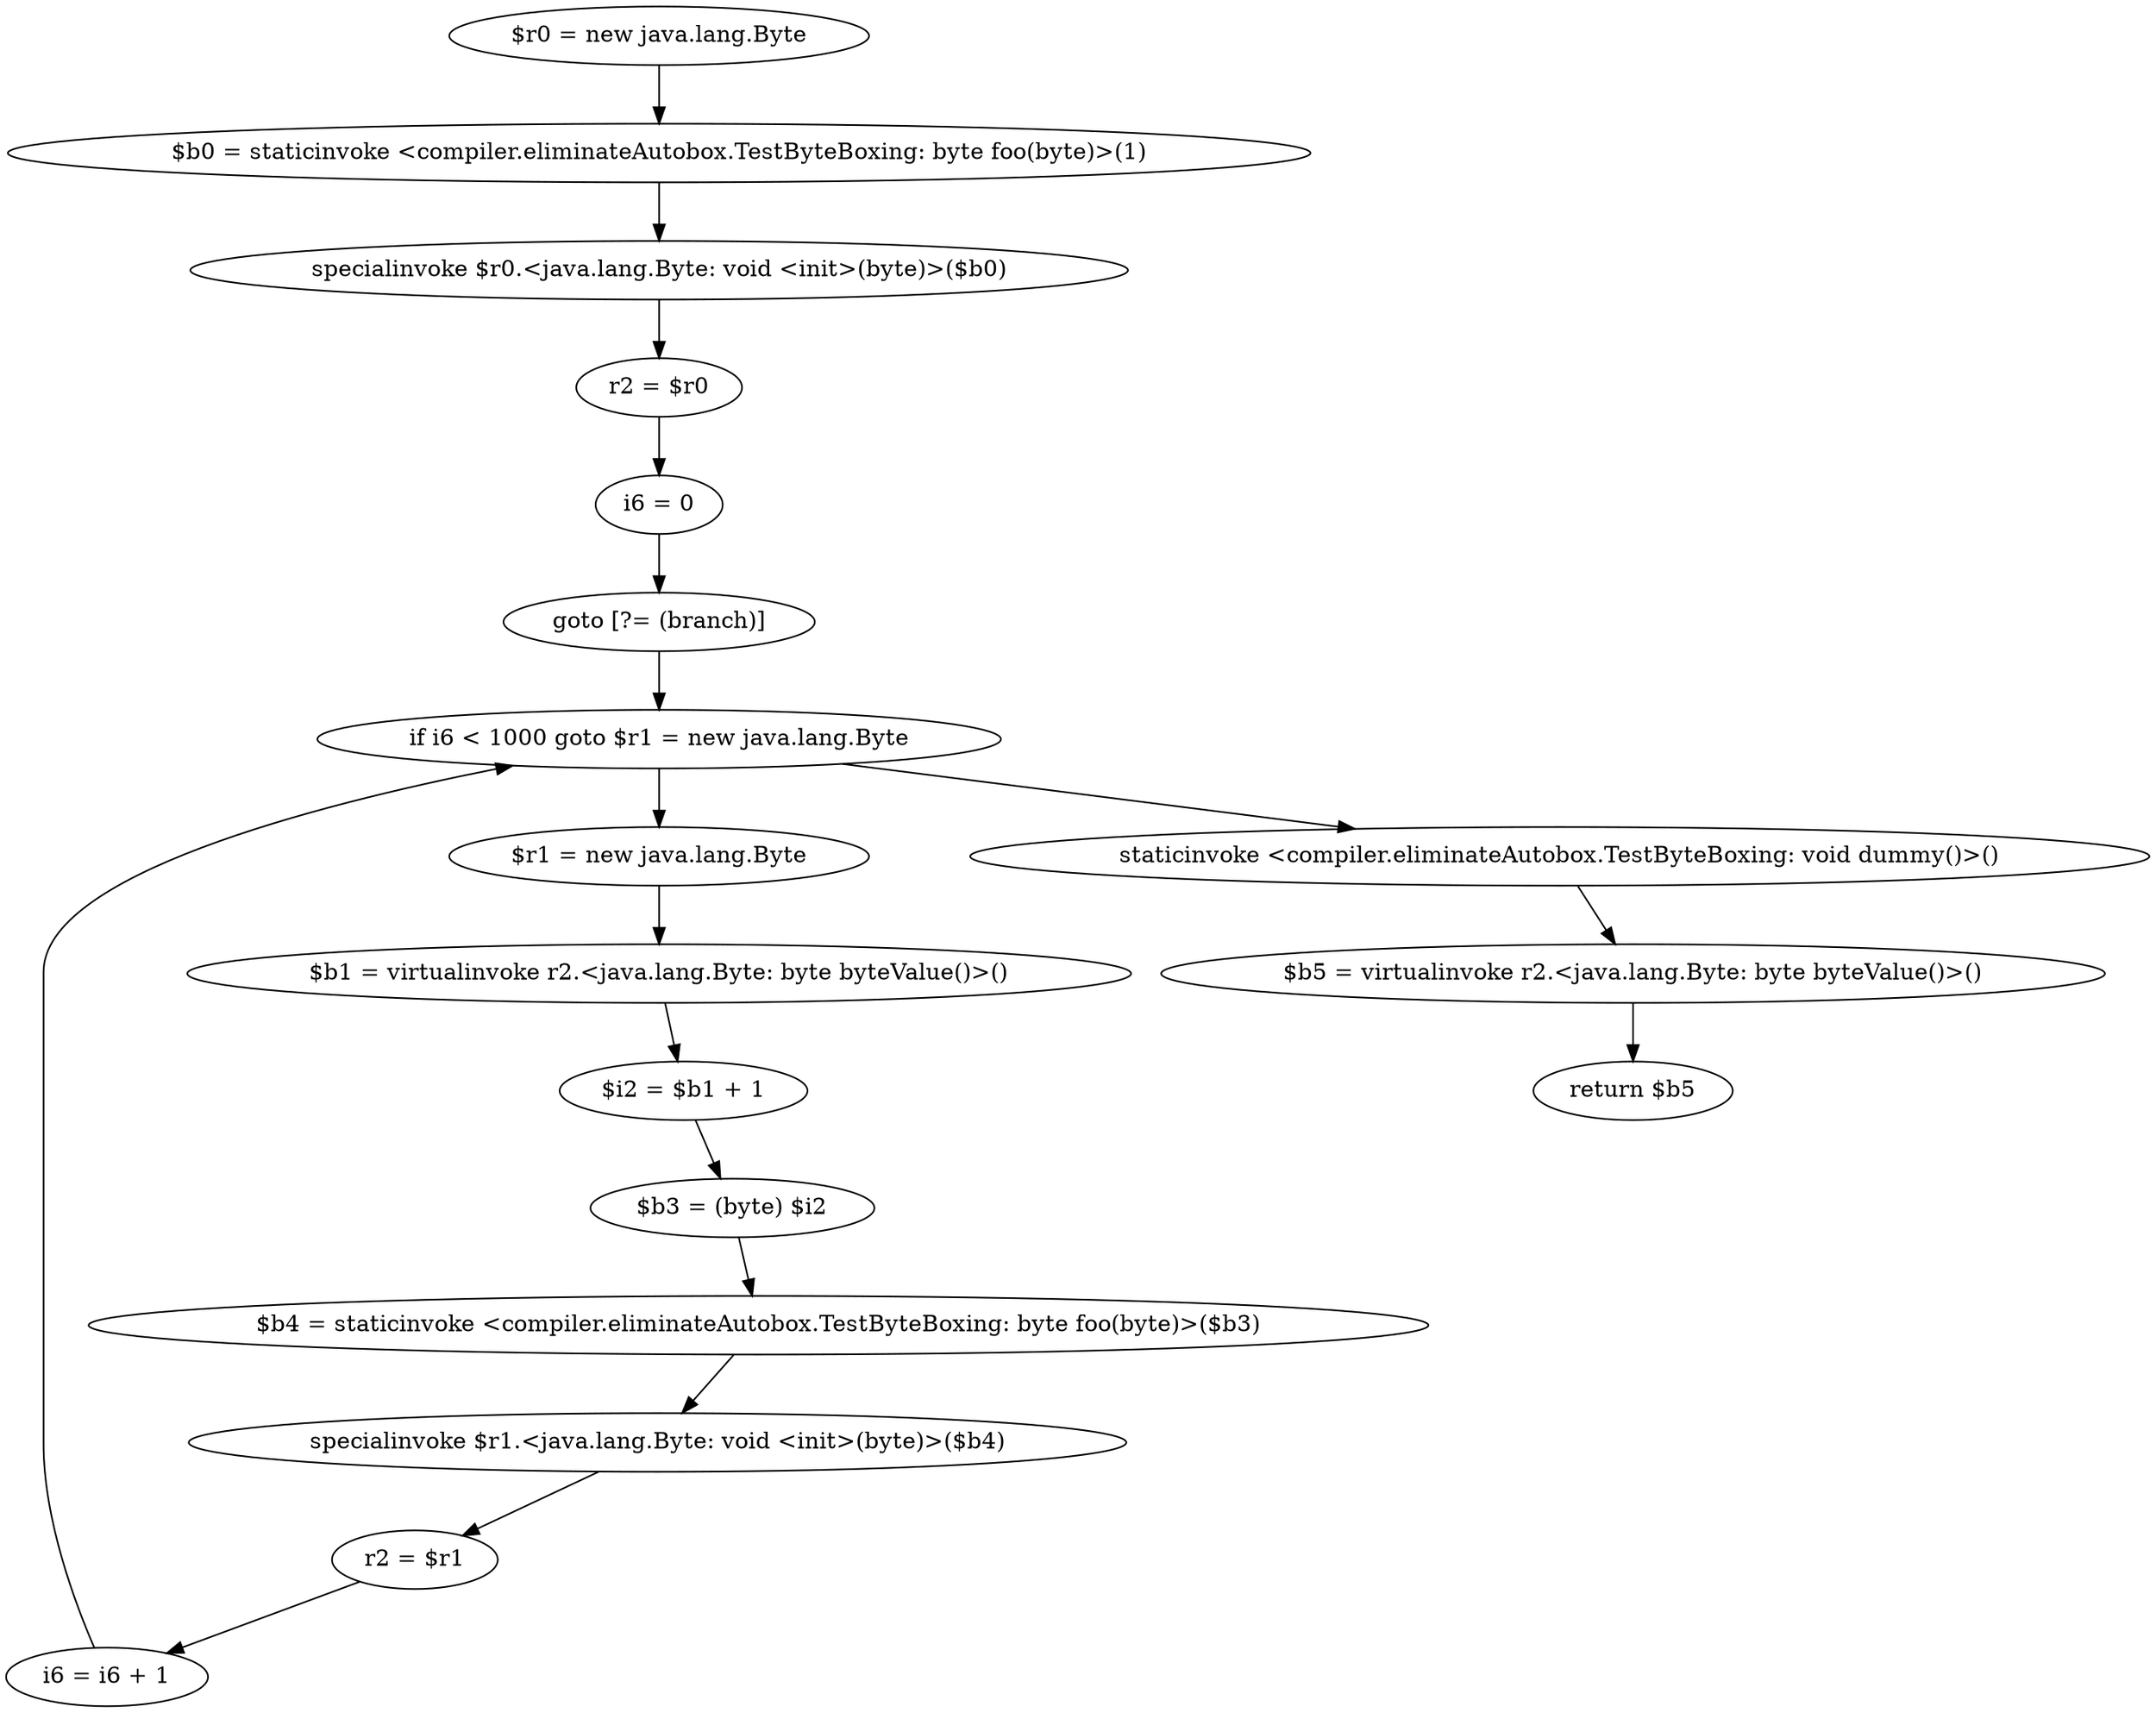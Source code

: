 digraph "unitGraph" {
    "$r0 = new java.lang.Byte"
    "$b0 = staticinvoke <compiler.eliminateAutobox.TestByteBoxing: byte foo(byte)>(1)"
    "specialinvoke $r0.<java.lang.Byte: void <init>(byte)>($b0)"
    "r2 = $r0"
    "i6 = 0"
    "goto [?= (branch)]"
    "$r1 = new java.lang.Byte"
    "$b1 = virtualinvoke r2.<java.lang.Byte: byte byteValue()>()"
    "$i2 = $b1 + 1"
    "$b3 = (byte) $i2"
    "$b4 = staticinvoke <compiler.eliminateAutobox.TestByteBoxing: byte foo(byte)>($b3)"
    "specialinvoke $r1.<java.lang.Byte: void <init>(byte)>($b4)"
    "r2 = $r1"
    "i6 = i6 + 1"
    "if i6 < 1000 goto $r1 = new java.lang.Byte"
    "staticinvoke <compiler.eliminateAutobox.TestByteBoxing: void dummy()>()"
    "$b5 = virtualinvoke r2.<java.lang.Byte: byte byteValue()>()"
    "return $b5"
    "$r0 = new java.lang.Byte"->"$b0 = staticinvoke <compiler.eliminateAutobox.TestByteBoxing: byte foo(byte)>(1)";
    "$b0 = staticinvoke <compiler.eliminateAutobox.TestByteBoxing: byte foo(byte)>(1)"->"specialinvoke $r0.<java.lang.Byte: void <init>(byte)>($b0)";
    "specialinvoke $r0.<java.lang.Byte: void <init>(byte)>($b0)"->"r2 = $r0";
    "r2 = $r0"->"i6 = 0";
    "i6 = 0"->"goto [?= (branch)]";
    "goto [?= (branch)]"->"if i6 < 1000 goto $r1 = new java.lang.Byte";
    "$r1 = new java.lang.Byte"->"$b1 = virtualinvoke r2.<java.lang.Byte: byte byteValue()>()";
    "$b1 = virtualinvoke r2.<java.lang.Byte: byte byteValue()>()"->"$i2 = $b1 + 1";
    "$i2 = $b1 + 1"->"$b3 = (byte) $i2";
    "$b3 = (byte) $i2"->"$b4 = staticinvoke <compiler.eliminateAutobox.TestByteBoxing: byte foo(byte)>($b3)";
    "$b4 = staticinvoke <compiler.eliminateAutobox.TestByteBoxing: byte foo(byte)>($b3)"->"specialinvoke $r1.<java.lang.Byte: void <init>(byte)>($b4)";
    "specialinvoke $r1.<java.lang.Byte: void <init>(byte)>($b4)"->"r2 = $r1";
    "r2 = $r1"->"i6 = i6 + 1";
    "i6 = i6 + 1"->"if i6 < 1000 goto $r1 = new java.lang.Byte";
    "if i6 < 1000 goto $r1 = new java.lang.Byte"->"staticinvoke <compiler.eliminateAutobox.TestByteBoxing: void dummy()>()";
    "if i6 < 1000 goto $r1 = new java.lang.Byte"->"$r1 = new java.lang.Byte";
    "staticinvoke <compiler.eliminateAutobox.TestByteBoxing: void dummy()>()"->"$b5 = virtualinvoke r2.<java.lang.Byte: byte byteValue()>()";
    "$b5 = virtualinvoke r2.<java.lang.Byte: byte byteValue()>()"->"return $b5";
}

